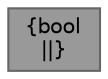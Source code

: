 digraph "bool"
{
 // INTERACTIVE_SVG=YES
 // LATEX_PDF_SIZE
  bgcolor="transparent";
  edge [fontname=Helvetica,fontsize=10,labelfontname=Helvetica,labelfontsize=10];
  node [fontname=Helvetica,fontsize=10,shape=box,height=0.2,width=0.4];
  Node1 [label="{bool\n||}",height=0.2,width=0.4,color="gray40", fillcolor="grey60", style="filled", fontcolor="black",tooltip=" "];
}
